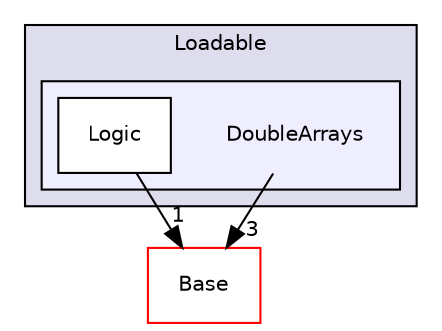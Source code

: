 digraph "Modules/Loadable/DoubleArrays" {
  bgcolor=transparent;
  compound=true
  node [ fontsize="10", fontname="Helvetica"];
  edge [ labelfontsize="10", labelfontname="Helvetica"];
  subgraph clusterdir_d01fdafe93af837a1755aeb3a6390699 {
    graph [ bgcolor="#ddddee", pencolor="black", label="Loadable" fontname="Helvetica", fontsize="10", URL="dir_d01fdafe93af837a1755aeb3a6390699.html"]
  subgraph clusterdir_72c32aaaea6bbf9be8983e8883c251ab {
    graph [ bgcolor="#eeeeff", pencolor="black", label="" URL="dir_72c32aaaea6bbf9be8983e8883c251ab.html"];
    dir_72c32aaaea6bbf9be8983e8883c251ab [shape=plaintext label="DoubleArrays"];
    dir_4f98f2884db16e02080460e52916866a [shape=box label="Logic" color="black" fillcolor="white" style="filled" URL="dir_4f98f2884db16e02080460e52916866a.html"];
  }
  }
  dir_628593db0cdce5a76fb85526ae5aa762 [shape=box label="Base" color="red" URL="dir_628593db0cdce5a76fb85526ae5aa762.html"];
  dir_72c32aaaea6bbf9be8983e8883c251ab->dir_628593db0cdce5a76fb85526ae5aa762 [headlabel="3", labeldistance=1.5 headhref="dir_000066_000002.html"];
  dir_4f98f2884db16e02080460e52916866a->dir_628593db0cdce5a76fb85526ae5aa762 [headlabel="1", labeldistance=1.5 headhref="dir_000067_000002.html"];
}

